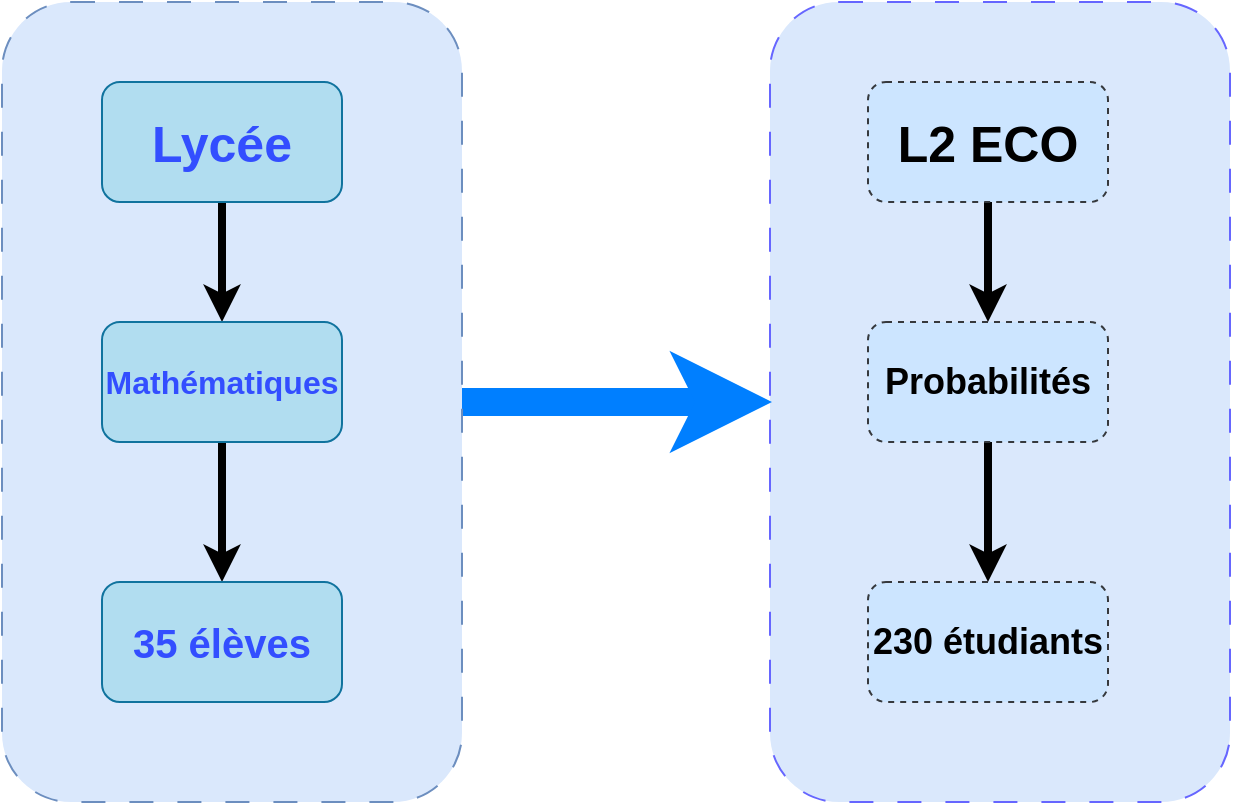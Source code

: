 <mxfile version="22.0.8" type="github">
  <diagram name="Page-1" id="eGIs0adhSQrdmvkn0jDW">
    <mxGraphModel dx="850" dy="553" grid="1" gridSize="10" guides="1" tooltips="1" connect="1" arrows="1" fold="1" page="1" pageScale="1" pageWidth="850" pageHeight="1100" math="0" shadow="0">
      <root>
        <mxCell id="0" />
        <mxCell id="1" parent="0" />
        <mxCell id="2t-6t002GKvUevofEdF1-8" value="" style="rounded=1;whiteSpace=wrap;html=1;fillColor=#dae8fc;strokeColor=#6666FF;dashed=1;dashPattern=12 12;" vertex="1" parent="1">
          <mxGeometry x="454" y="40" width="230" height="400" as="geometry" />
        </mxCell>
        <mxCell id="2t-6t002GKvUevofEdF1-11" value="" style="edgeStyle=orthogonalEdgeStyle;rounded=1;orthogonalLoop=1;jettySize=auto;html=1;strokeWidth=14;fillColor=#cce5ff;strokeColor=#007FFF;dashed=1;dashPattern=12 12;" edge="1" parent="1" source="2t-6t002GKvUevofEdF1-7">
          <mxGeometry relative="1" as="geometry">
            <mxPoint x="455" y="240" as="targetPoint" />
          </mxGeometry>
        </mxCell>
        <mxCell id="2t-6t002GKvUevofEdF1-7" value="" style="rounded=1;whiteSpace=wrap;html=1;fillColor=#dae8fc;strokeColor=#6c8ebf;dashed=1;dashPattern=12 12;" vertex="1" parent="1">
          <mxGeometry x="70" y="40" width="230" height="400" as="geometry" />
        </mxCell>
        <mxCell id="2t-6t002GKvUevofEdF1-12" value="" style="edgeStyle=orthogonalEdgeStyle;rounded=0;orthogonalLoop=1;jettySize=auto;html=1;strokeWidth=4;" edge="1" parent="1" source="2t-6t002GKvUevofEdF1-1" target="2t-6t002GKvUevofEdF1-2">
          <mxGeometry relative="1" as="geometry" />
        </mxCell>
        <mxCell id="2t-6t002GKvUevofEdF1-1" value="&lt;font color=&quot;#334eff&quot; style=&quot;font-size: 25px;&quot;&gt;&lt;b&gt;Lycée&lt;/b&gt;&lt;/font&gt;" style="rounded=1;whiteSpace=wrap;html=1;fillColor=#b1ddf0;strokeColor=#10739e;shadow=0;glass=0;" vertex="1" parent="1">
          <mxGeometry x="120" y="80" width="120" height="60" as="geometry" />
        </mxCell>
        <mxCell id="2t-6t002GKvUevofEdF1-13" value="" style="edgeStyle=orthogonalEdgeStyle;rounded=0;orthogonalLoop=1;jettySize=auto;html=1;strokeWidth=4;" edge="1" parent="1" source="2t-6t002GKvUevofEdF1-2" target="2t-6t002GKvUevofEdF1-3">
          <mxGeometry relative="1" as="geometry" />
        </mxCell>
        <mxCell id="2t-6t002GKvUevofEdF1-2" value="&lt;font color=&quot;#334eff&quot; style=&quot;font-size: 16px;&quot;&gt;&lt;b&gt;Mathématiques&lt;/b&gt;&lt;/font&gt;" style="rounded=1;whiteSpace=wrap;html=1;fillColor=#b1ddf0;strokeColor=#10739e;" vertex="1" parent="1">
          <mxGeometry x="120" y="200" width="120" height="60" as="geometry" />
        </mxCell>
        <mxCell id="2t-6t002GKvUevofEdF1-3" value="&lt;font color=&quot;#334eff&quot; style=&quot;font-size: 20px;&quot;&gt;&lt;b&gt;35 élèves&lt;/b&gt;&lt;/font&gt;" style="rounded=1;whiteSpace=wrap;html=1;strokeColor=#10739e;fillColor=#b1ddf0;" vertex="1" parent="1">
          <mxGeometry x="120" y="330" width="120" height="60" as="geometry" />
        </mxCell>
        <mxCell id="2t-6t002GKvUevofEdF1-14" value="" style="edgeStyle=orthogonalEdgeStyle;rounded=0;orthogonalLoop=1;jettySize=auto;html=1;strokeWidth=4;" edge="1" parent="1" source="2t-6t002GKvUevofEdF1-4" target="2t-6t002GKvUevofEdF1-5">
          <mxGeometry relative="1" as="geometry" />
        </mxCell>
        <mxCell id="2t-6t002GKvUevofEdF1-4" value="&lt;font style=&quot;font-size: 25px;&quot;&gt;&lt;b&gt;L2 ECO&lt;/b&gt;&lt;/font&gt;" style="rounded=1;whiteSpace=wrap;html=1;fillColor=#cce5ff;strokeColor=#36393d;dashed=1;" vertex="1" parent="1">
          <mxGeometry x="503" y="80" width="120" height="60" as="geometry" />
        </mxCell>
        <mxCell id="2t-6t002GKvUevofEdF1-16" value="" style="edgeStyle=orthogonalEdgeStyle;rounded=0;orthogonalLoop=1;jettySize=auto;html=1;strokeWidth=4;" edge="1" parent="1" source="2t-6t002GKvUevofEdF1-5" target="2t-6t002GKvUevofEdF1-6">
          <mxGeometry relative="1" as="geometry" />
        </mxCell>
        <mxCell id="2t-6t002GKvUevofEdF1-5" value="&lt;font style=&quot;font-size: 18px;&quot;&gt;&lt;b&gt;Probabilités&lt;/b&gt;&lt;/font&gt;" style="rounded=1;whiteSpace=wrap;html=1;fillColor=#cce5ff;strokeColor=#36393d;dashed=1;" vertex="1" parent="1">
          <mxGeometry x="503" y="200" width="120" height="60" as="geometry" />
        </mxCell>
        <mxCell id="2t-6t002GKvUevofEdF1-6" value="&lt;font style=&quot;font-size: 18px;&quot;&gt;&lt;b&gt;230 étudiants&lt;/b&gt;&lt;/font&gt;" style="rounded=1;whiteSpace=wrap;html=1;fillColor=#cce5ff;strokeColor=#36393d;dashed=1;" vertex="1" parent="1">
          <mxGeometry x="503" y="330" width="120" height="60" as="geometry" />
        </mxCell>
      </root>
    </mxGraphModel>
  </diagram>
</mxfile>

